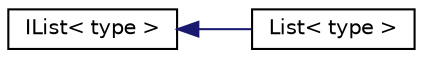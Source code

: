 digraph G
{
  edge [fontname="Helvetica",fontsize="10",labelfontname="Helvetica",labelfontsize="10"];
  node [fontname="Helvetica",fontsize="10",shape=record];
  rankdir="LR";
  Node1 [label="IList\< type \>",height=0.2,width=0.4,color="black", fillcolor="white", style="filled",URL="$class_i_list.html"];
  Node1 -> Node2 [dir="back",color="midnightblue",fontsize="10",style="solid",fontname="Helvetica"];
  Node2 [label="List\< type \>",height=0.2,width=0.4,color="black", fillcolor="white", style="filled",URL="$class_list.html"];
}
